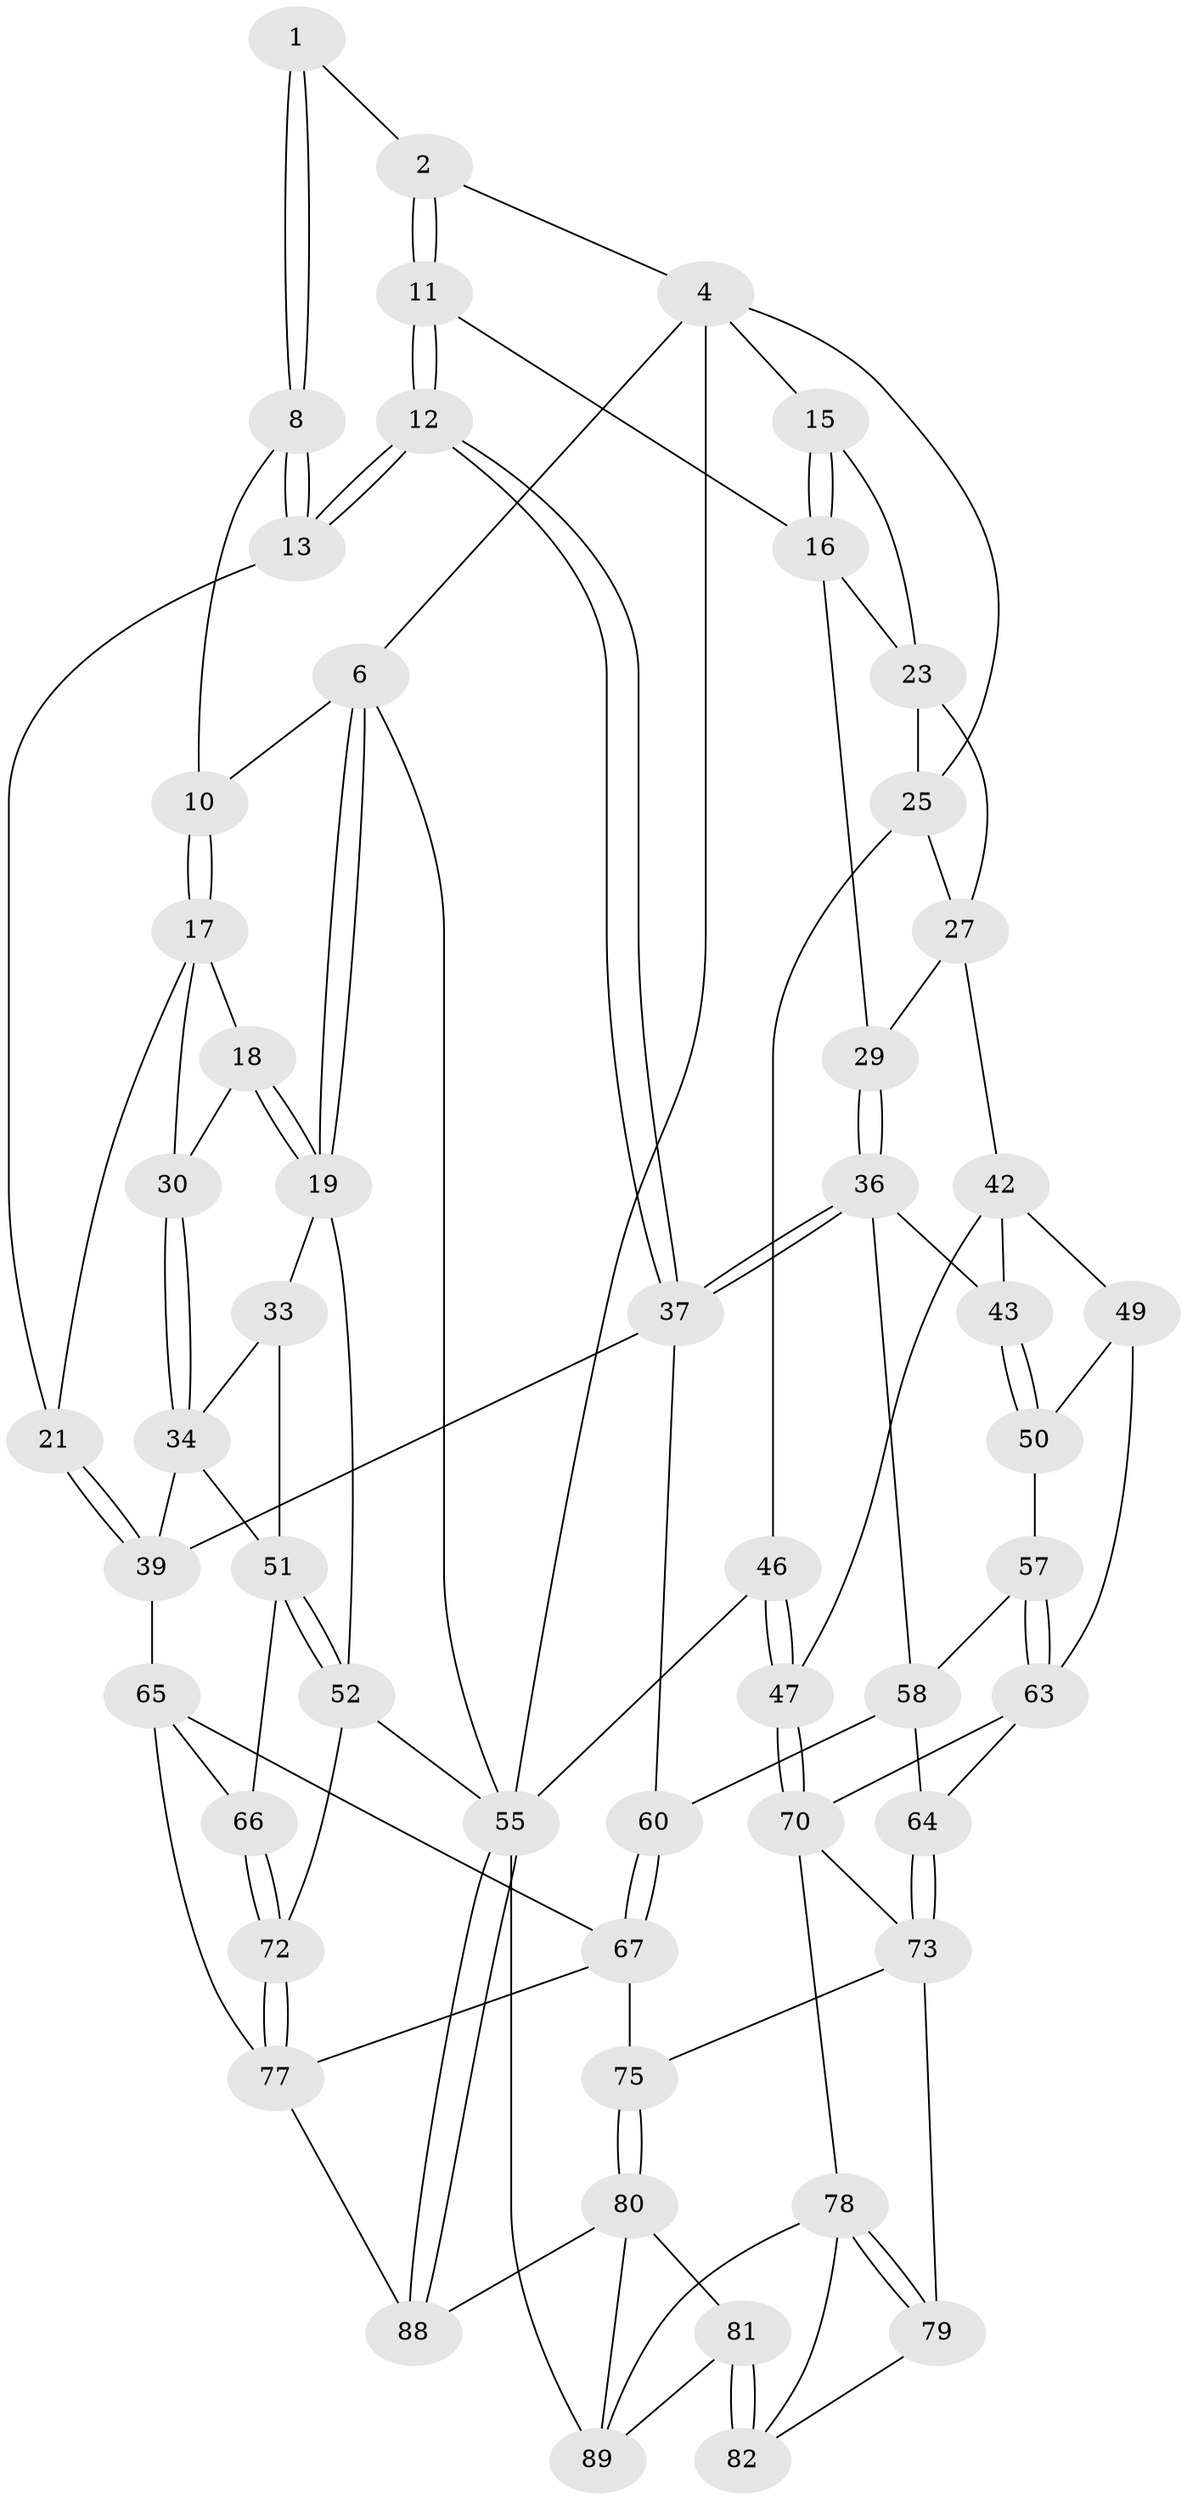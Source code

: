 // original degree distribution, {3: 0.03333333333333333, 4: 0.2777777777777778, 5: 0.4111111111111111, 6: 0.2777777777777778}
// Generated by graph-tools (version 1.1) at 2025/42/03/06/25 10:42:26]
// undirected, 54 vertices, 122 edges
graph export_dot {
graph [start="1"]
  node [color=gray90,style=filled];
  1 [pos="+0.6235306383934757+0"];
  2 [pos="+0.6488540808142269+0",super="+3"];
  4 [pos="+0.7329512231722394+0",super="+5"];
  6 [pos="+0+0",super="+7"];
  8 [pos="+0.5040672692953134+0.10111189581872937",super="+9"];
  10 [pos="+0.29358135262993035+0.032605893465414766"];
  11 [pos="+0.605270699691339+0.314023453586473",super="+14"];
  12 [pos="+0.5860909744150913+0.3255403138682037"];
  13 [pos="+0.5805217509989882+0.3215067228531965",super="+20"];
  15 [pos="+0.8045113123353748+0.14008337838637686"];
  16 [pos="+0.6822623438159022+0.2853198394942332",super="+26"];
  17 [pos="+0.20297510063243335+0.15859699317314688",super="+22"];
  18 [pos="+0.019865268671209458+0.10497832742557897",super="+31"];
  19 [pos="+0+0",super="+32"];
  21 [pos="+0.2502575959901918+0.3287256809755125"];
  23 [pos="+0.866394061826412+0.16205492617685138",super="+24"];
  25 [pos="+1+0",super="+45"];
  27 [pos="+1+0.36490264658278304",super="+28"];
  29 [pos="+0.9489056517978637+0.3815264410116633"];
  30 [pos="+0.23345102034878817+0.3272529222327498"];
  33 [pos="+0.061380706734315525+0.34384077764162413",super="+35"];
  34 [pos="+0.17141180662480265+0.47017075067581693",super="+41"];
  36 [pos="+0.5957878670747486+0.44819923793811794",super="+44"];
  37 [pos="+0.5858864303826373+0.44475850743807105",super="+38"];
  39 [pos="+0.3704350784045306+0.5470767905711863",super="+40"];
  42 [pos="+0.9518704925404327+0.40928451257579945",super="+48"];
  43 [pos="+0.9263293711688865+0.4373896574318091"];
  46 [pos="+1+0.7936843914019934"];
  47 [pos="+1+0.7879777236750938"];
  49 [pos="+0.9506182392759203+0.6271569392043305",super="+62"];
  50 [pos="+0.9153432001061874+0.576032183395907",super="+56"];
  51 [pos="+0.031097723439768986+0.5677639839767905",super="+53"];
  52 [pos="+0+0.5733511391847953",super="+54"];
  55 [pos="+0+1",super="+61"];
  57 [pos="+0.8181601046501799+0.6124039312925083"];
  58 [pos="+0.7870583624881806+0.537867242698282",super="+59"];
  60 [pos="+0.5203125319121032+0.6594806492267687"];
  63 [pos="+0.7454381181958887+0.6741116641074619",super="+69"];
  64 [pos="+0.7225564640808546+0.6748147421552596"];
  65 [pos="+0.23970347957575716+0.7130680789814111",super="+68"];
  66 [pos="+0.12740255767843806+0.683512595840521"];
  67 [pos="+0.5073427505353529+0.7419597681129777",super="+76"];
  70 [pos="+0.8749469213564512+0.7904583231864597",super="+71"];
  72 [pos="+0+1"];
  73 [pos="+0.7485996002887516+0.8003582653515544",super="+74"];
  75 [pos="+0.5226036207853526+0.7759529609102351"];
  77 [pos="+0.19752425014019898+0.8733167540487432",super="+85"];
  78 [pos="+0.834093996645378+0.9701850729744138",super="+83"];
  79 [pos="+0.7332872225270408+0.8846177821688292"];
  80 [pos="+0.5483303908531947+0.8276807055212145",super="+87"];
  81 [pos="+0.5529548301716285+0.8313981178698225",super="+86"];
  82 [pos="+0.7098535863760256+0.8943845168409584",super="+84"];
  88 [pos="+0.37807606100168833+1"];
  89 [pos="+0.6543780333940102+1",super="+90"];
  1 -- 2;
  1 -- 8;
  1 -- 8;
  2 -- 11 [weight=2];
  2 -- 11;
  2 -- 4;
  4 -- 15;
  4 -- 25;
  4 -- 6;
  4 -- 55;
  6 -- 19;
  6 -- 19;
  6 -- 55;
  6 -- 10;
  8 -- 13 [weight=2];
  8 -- 13;
  8 -- 10;
  10 -- 17;
  10 -- 17;
  11 -- 12;
  11 -- 12;
  11 -- 16;
  12 -- 13;
  12 -- 13;
  12 -- 37;
  12 -- 37;
  13 -- 21;
  15 -- 16;
  15 -- 16;
  15 -- 23;
  16 -- 29;
  16 -- 23;
  17 -- 18;
  17 -- 21;
  17 -- 30;
  18 -- 19;
  18 -- 19;
  18 -- 30;
  19 -- 33;
  19 -- 52;
  21 -- 39;
  21 -- 39;
  23 -- 25;
  23 -- 27;
  25 -- 27;
  25 -- 46;
  27 -- 42;
  27 -- 29;
  29 -- 36;
  29 -- 36;
  30 -- 34;
  30 -- 34;
  33 -- 34;
  33 -- 51;
  34 -- 39;
  34 -- 51;
  36 -- 37;
  36 -- 37;
  36 -- 58;
  36 -- 43;
  37 -- 60;
  37 -- 39;
  39 -- 65;
  42 -- 43;
  42 -- 49;
  42 -- 47;
  43 -- 50;
  43 -- 50;
  46 -- 47;
  46 -- 47;
  46 -- 55;
  47 -- 70;
  47 -- 70;
  49 -- 50 [weight=2];
  49 -- 63;
  50 -- 57;
  51 -- 52;
  51 -- 52;
  51 -- 66;
  52 -- 72;
  52 -- 55;
  55 -- 88;
  55 -- 88;
  55 -- 89;
  57 -- 58;
  57 -- 63;
  57 -- 63;
  58 -- 64;
  58 -- 60;
  60 -- 67;
  60 -- 67;
  63 -- 64;
  63 -- 70;
  64 -- 73;
  64 -- 73;
  65 -- 66;
  65 -- 67;
  65 -- 77;
  66 -- 72;
  66 -- 72;
  67 -- 75;
  67 -- 77;
  70 -- 78;
  70 -- 73;
  72 -- 77;
  72 -- 77;
  73 -- 75;
  73 -- 79;
  75 -- 80;
  75 -- 80;
  77 -- 88;
  78 -- 79;
  78 -- 79;
  78 -- 82;
  78 -- 89;
  79 -- 82;
  80 -- 81;
  80 -- 89;
  80 -- 88;
  81 -- 82 [weight=2];
  81 -- 82;
  81 -- 89;
}
